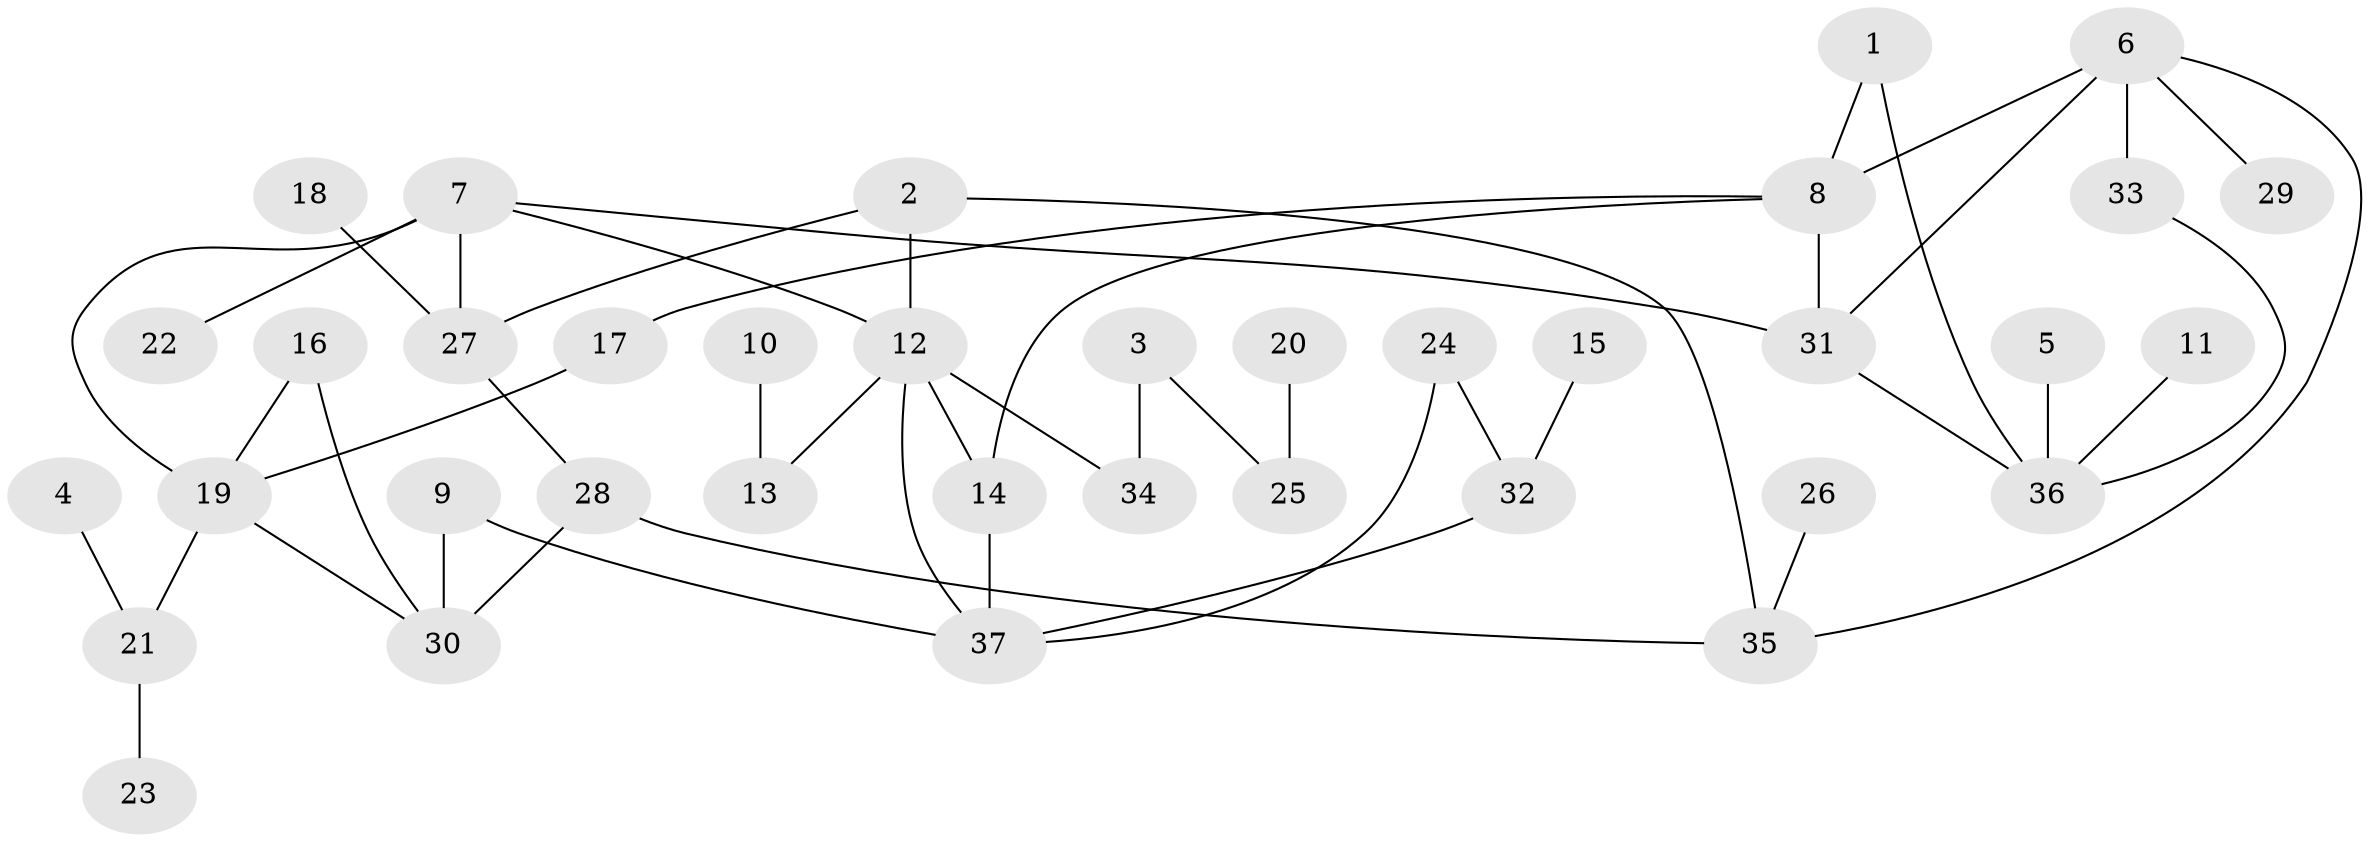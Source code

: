 // original degree distribution, {8: 0.016260162601626018, 3: 0.13821138211382114, 6: 0.016260162601626018, 1: 0.4065040650406504, 5: 0.032520325203252036, 2: 0.2926829268292683, 7: 0.016260162601626018, 4: 0.07317073170731707, 9: 0.008130081300813009}
// Generated by graph-tools (version 1.1) at 2025/36/03/04/25 23:36:03]
// undirected, 37 vertices, 49 edges
graph export_dot {
  node [color=gray90,style=filled];
  1;
  2;
  3;
  4;
  5;
  6;
  7;
  8;
  9;
  10;
  11;
  12;
  13;
  14;
  15;
  16;
  17;
  18;
  19;
  20;
  21;
  22;
  23;
  24;
  25;
  26;
  27;
  28;
  29;
  30;
  31;
  32;
  33;
  34;
  35;
  36;
  37;
  1 -- 8 [weight=1.0];
  1 -- 36 [weight=1.0];
  2 -- 12 [weight=1.0];
  2 -- 27 [weight=1.0];
  2 -- 35 [weight=1.0];
  3 -- 25 [weight=1.0];
  3 -- 34 [weight=1.0];
  4 -- 21 [weight=1.0];
  5 -- 36 [weight=1.0];
  6 -- 8 [weight=1.0];
  6 -- 29 [weight=1.0];
  6 -- 31 [weight=1.0];
  6 -- 33 [weight=2.0];
  6 -- 35 [weight=1.0];
  7 -- 12 [weight=1.0];
  7 -- 19 [weight=2.0];
  7 -- 22 [weight=1.0];
  7 -- 27 [weight=1.0];
  7 -- 31 [weight=1.0];
  8 -- 14 [weight=1.0];
  8 -- 17 [weight=1.0];
  8 -- 31 [weight=1.0];
  9 -- 30 [weight=1.0];
  9 -- 37 [weight=1.0];
  10 -- 13 [weight=1.0];
  11 -- 36 [weight=1.0];
  12 -- 13 [weight=1.0];
  12 -- 14 [weight=1.0];
  12 -- 34 [weight=2.0];
  12 -- 37 [weight=1.0];
  14 -- 37 [weight=1.0];
  15 -- 32 [weight=1.0];
  16 -- 19 [weight=1.0];
  16 -- 30 [weight=1.0];
  17 -- 19 [weight=1.0];
  18 -- 27 [weight=1.0];
  19 -- 21 [weight=1.0];
  19 -- 30 [weight=1.0];
  20 -- 25 [weight=1.0];
  21 -- 23 [weight=1.0];
  24 -- 32 [weight=1.0];
  24 -- 37 [weight=1.0];
  26 -- 35 [weight=1.0];
  27 -- 28 [weight=1.0];
  28 -- 30 [weight=2.0];
  28 -- 35 [weight=1.0];
  31 -- 36 [weight=1.0];
  32 -- 37 [weight=1.0];
  33 -- 36 [weight=1.0];
}
